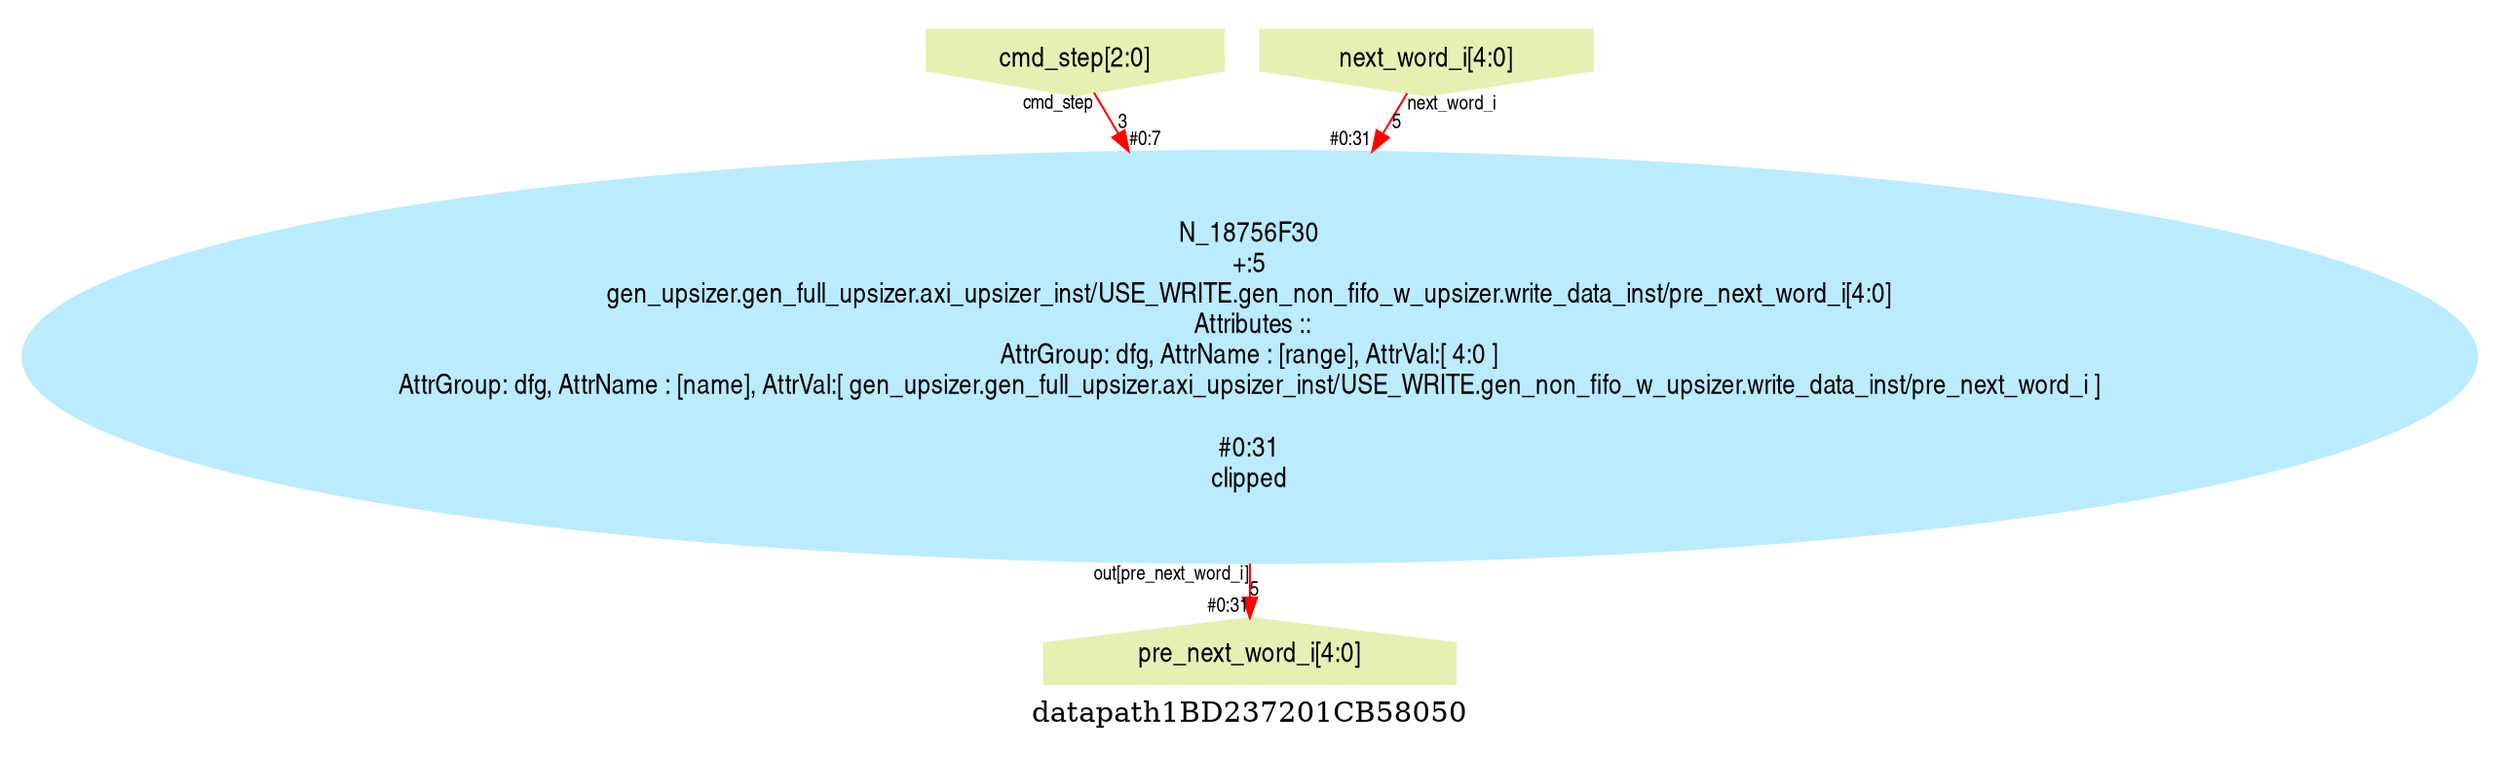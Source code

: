digraph datapath1BD237201CB58050 {
graph [label="datapath1BD237201CB58050", margin="0.1,0.1", size="100,100", ranksep=0.1, splines=true];
node [style=filled, color="#ffee80", fontname=helveticanarrow];
edge [color="#ff0000", fontsize=10, fontname=helveticanarrow];
{ rank = source;datapath1BD237201CB58050_cmd_step [label="cmd_step[2:0]", shape=invhouse, color="#e4f1b2"];
datapath1BD237201CB58050_next_word_i [label="next_word_i[4:0]", shape=invhouse, color="#e4f1b2"];
}
{ rank = sink;datapath1BD237201CB58050_pre_next_word_i [label="pre_next_word_i[4:0]", shape=house, color="#e4f1b2"];
}
N_18756F30 [label="N_18756F30\n+:5\ngen_upsizer.gen_full_upsizer.axi_upsizer_inst/USE_WRITE.gen_non_fifo_w_upsizer.write_data_inst/pre_next_word_i[4:0]\n Attributes ::\nAttrGroup: dfg, AttrName : [range], AttrVal:[ 4:0 ]\nAttrGroup: dfg, AttrName : [name], AttrVal:[ gen_upsizer.gen_full_upsizer.axi_upsizer_inst/USE_WRITE.gen_non_fifo_w_upsizer.write_data_inst/pre_next_word_i ]\n\n#0:31\nclipped", color="#bbebff"];
datapath1BD237201CB58050_cmd_step -> N_18756F30 [label="3", taillabel=<cmd_step>, headlabel=<B>, headlabel=<#0:7>];
datapath1BD237201CB58050_next_word_i -> N_18756F30 [label="5", taillabel=<next_word_i>, headlabel=<A>, headlabel=<#0:31>];
N_18756F30 -> datapath1BD237201CB58050_pre_next_word_i [label="5", taillabel=<out[pre_next_word_i]>, headlabel=<pre_next_word_i>, headlabel=<#0:31>];
}
